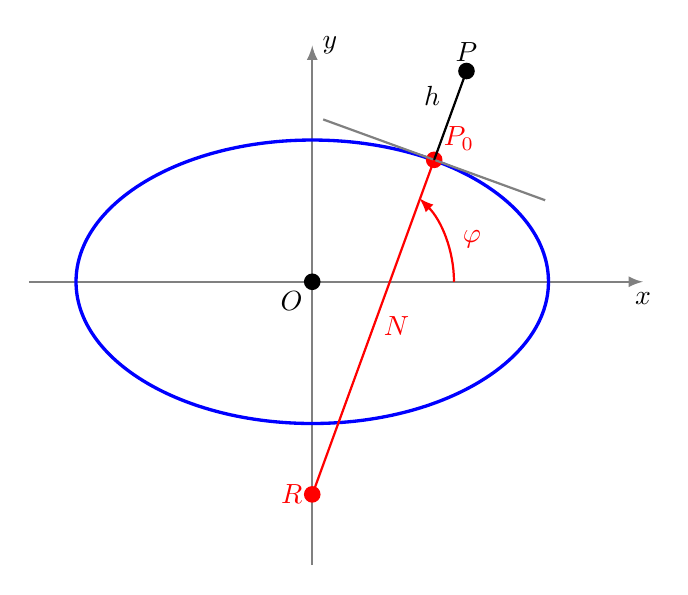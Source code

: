 \begin{tikzpicture}[scale=3]

% Axes
     \draw[->,>=latex,thick, gray] (-1.2,0)--(1.4,0) node[below,black] {$x$};
     \draw[->,>=latex,thick, gray] (0,-1.2)--(0,1) node[right,black] {$y$};  


     \begin{scope}[yscale=0.6]
        \draw[very thick, blue] (0,0) circle (1cm);
      \end{scope}
   
     \fill[red] (45:0.73) circle (1pt) node[above right] {$P_0$}; 

      \draw[->, >=latex, thick,  red] (0:0.6) arc(0:45:0.5) ;
      \node[red] at (15:0.7) {$\varphi$};

     \fill (0:0) circle (1pt) node[below left] {$O$};
%      \draw[very thick, red] (0,0)--+(1,0) node[midway, below]{$a$};
%      \draw[very thick, red] (0,0)--+(0,0.7) node[midway, left]{$b$};

% Tangente et verticale
    \draw[thick, gray]   (45:0.73)--+(160:0.5)--+(160:-0.5);
    \draw[thick, red]   (45:0.73)--+(70:-1.5) node[midway, right] {$N$};
    \fill[red] (0,-0.9) circle (1pt) node[left] {$R$}; 

     \draw[thick, black]   (45:0.73)--+(70:0.4)node[midway,  above left] {$h$};
    \fill  ($(45:0.73)+(70:0.4)$) circle (1pt) node[above]{$P$} ;
\end{tikzpicture}
